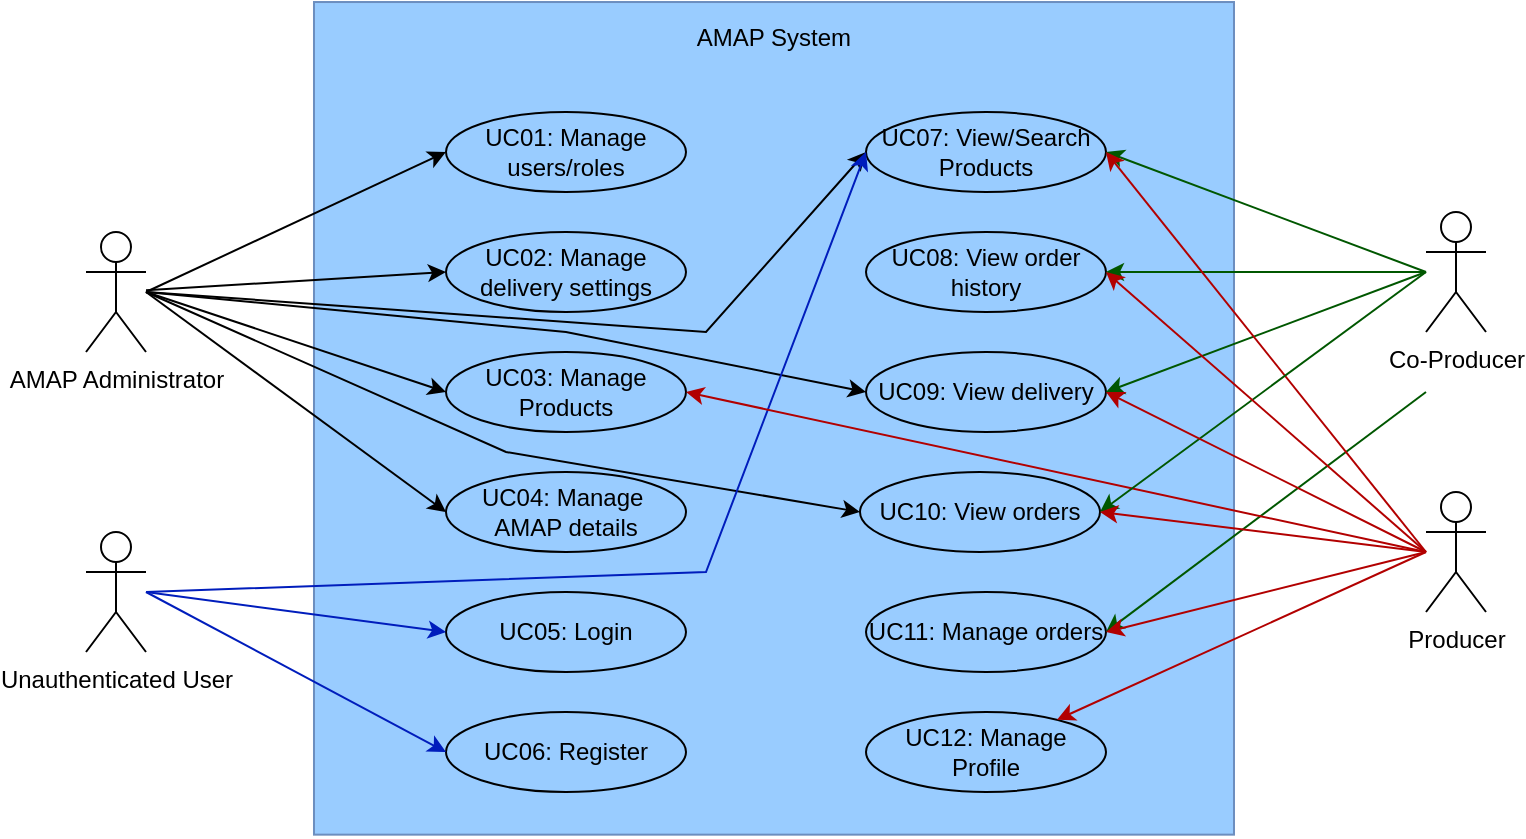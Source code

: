 <mxfile version="26.2.14">
  <diagram name="Página-1" id="rBQ_CbbVb8QP9xcqQQZE">
    <mxGraphModel dx="1232" dy="924" grid="1" gridSize="10" guides="1" tooltips="1" connect="1" arrows="1" fold="1" page="1" pageScale="1" pageWidth="827" pageHeight="1169" math="0" shadow="0">
      <root>
        <mxCell id="0" />
        <mxCell id="1" parent="0" />
        <mxCell id="sz54eD4O8fFrcGcqtVhL-6" value="" style="rounded=0;whiteSpace=wrap;html=1;rotation=90;fillColor=#99CCFF;strokeColor=#6c8ebf;" parent="1" vertex="1">
          <mxGeometry x="205.84" y="43.17" width="416.31" height="460" as="geometry" />
        </mxCell>
        <mxCell id="sz54eD4O8fFrcGcqtVhL-1" value="AMAP Administrator" style="shape=umlActor;verticalLabelPosition=bottom;verticalAlign=top;html=1;outlineConnect=0;" parent="1" vertex="1">
          <mxGeometry x="70" y="180" width="30" height="60" as="geometry" />
        </mxCell>
        <mxCell id="sz54eD4O8fFrcGcqtVhL-7" value="Co-Producer" style="shape=umlActor;verticalLabelPosition=bottom;verticalAlign=top;html=1;outlineConnect=0;" parent="1" vertex="1">
          <mxGeometry x="740" y="170" width="30" height="60" as="geometry" />
        </mxCell>
        <mxCell id="sz54eD4O8fFrcGcqtVhL-11" value="UC01: Manage users/roles" style="ellipse;whiteSpace=wrap;html=1;fillColor=none;" parent="1" vertex="1">
          <mxGeometry x="250" y="120" width="120" height="40" as="geometry" />
        </mxCell>
        <mxCell id="sz54eD4O8fFrcGcqtVhL-13" value="AMAP System" style="text;html=1;align=center;verticalAlign=middle;whiteSpace=wrap;rounded=0;" parent="1" vertex="1">
          <mxGeometry x="371" y="68.32" width="86" height="30" as="geometry" />
        </mxCell>
        <mxCell id="sz54eD4O8fFrcGcqtVhL-14" value="" style="endArrow=classic;html=1;rounded=0;entryX=0;entryY=0.5;entryDx=0;entryDy=0;" parent="1" target="sz54eD4O8fFrcGcqtVhL-11" edge="1">
          <mxGeometry width="50" height="50" relative="1" as="geometry">
            <mxPoint x="100" y="210" as="sourcePoint" />
            <mxPoint x="140" y="160" as="targetPoint" />
          </mxGeometry>
        </mxCell>
        <mxCell id="sz54eD4O8fFrcGcqtVhL-15" value="UC02: Manage delivery settings" style="ellipse;whiteSpace=wrap;html=1;fillColor=none;" parent="1" vertex="1">
          <mxGeometry x="250" y="180" width="120" height="40" as="geometry" />
        </mxCell>
        <mxCell id="sz54eD4O8fFrcGcqtVhL-16" value="" style="endArrow=classic;html=1;rounded=0;entryX=0;entryY=0.5;entryDx=0;entryDy=0;" parent="1" target="sz54eD4O8fFrcGcqtVhL-15" edge="1" source="sz54eD4O8fFrcGcqtVhL-1">
          <mxGeometry width="50" height="50" relative="1" as="geometry">
            <mxPoint x="100" y="260" as="sourcePoint" />
            <mxPoint x="150" y="130" as="targetPoint" />
          </mxGeometry>
        </mxCell>
        <mxCell id="sz54eD4O8fFrcGcqtVhL-19" value="UC03: Manage Products" style="ellipse;whiteSpace=wrap;html=1;fillColor=none;" parent="1" vertex="1">
          <mxGeometry x="250" y="240" width="120" height="40" as="geometry" />
        </mxCell>
        <mxCell id="sz54eD4O8fFrcGcqtVhL-20" value="" style="endArrow=classic;html=1;rounded=0;entryX=0;entryY=0.5;entryDx=0;entryDy=0;" parent="1" target="sz54eD4O8fFrcGcqtVhL-19" edge="1">
          <mxGeometry width="50" height="50" relative="1" as="geometry">
            <mxPoint x="100" y="210" as="sourcePoint" />
            <mxPoint x="260" y="270" as="targetPoint" />
          </mxGeometry>
        </mxCell>
        <mxCell id="sz54eD4O8fFrcGcqtVhL-21" value="UC10: View orders" style="ellipse;whiteSpace=wrap;html=1;fillColor=none;" parent="1" vertex="1">
          <mxGeometry x="457" y="300" width="120" height="40" as="geometry" />
        </mxCell>
        <mxCell id="sz54eD4O8fFrcGcqtVhL-22" value="UC04: Manage&amp;nbsp;&lt;div&gt;AMAP details&lt;/div&gt;" style="ellipse;whiteSpace=wrap;html=1;fillColor=none;" parent="1" vertex="1">
          <mxGeometry x="250" y="300" width="120" height="40" as="geometry" />
        </mxCell>
        <mxCell id="sz54eD4O8fFrcGcqtVhL-23" value="UC05: Login" style="ellipse;whiteSpace=wrap;html=1;fillColor=none;" parent="1" vertex="1">
          <mxGeometry x="250" y="360" width="120" height="40" as="geometry" />
        </mxCell>
        <mxCell id="sz54eD4O8fFrcGcqtVhL-24" value="UC06: Register" style="ellipse;whiteSpace=wrap;html=1;fillColor=none;" parent="1" vertex="1">
          <mxGeometry x="250" y="420" width="120" height="40" as="geometry" />
        </mxCell>
        <mxCell id="sz54eD4O8fFrcGcqtVhL-25" value="UC07: View/Search Products" style="ellipse;whiteSpace=wrap;html=1;fillColor=none;" parent="1" vertex="1">
          <mxGeometry x="460" y="120" width="120" height="40" as="geometry" />
        </mxCell>
        <mxCell id="sz54eD4O8fFrcGcqtVhL-27" value="" style="endArrow=classic;html=1;rounded=0;entryX=0;entryY=0.5;entryDx=0;entryDy=0;" parent="1" target="sz54eD4O8fFrcGcqtVhL-21" edge="1">
          <mxGeometry width="50" height="50" relative="1" as="geometry">
            <mxPoint x="100" y="210" as="sourcePoint" />
            <mxPoint x="260" y="330" as="targetPoint" />
            <Array as="points">
              <mxPoint x="280" y="290" />
            </Array>
          </mxGeometry>
        </mxCell>
        <mxCell id="sz54eD4O8fFrcGcqtVhL-28" value="" style="endArrow=classic;html=1;rounded=0;entryX=0;entryY=0.5;entryDx=0;entryDy=0;" parent="1" target="sz54eD4O8fFrcGcqtVhL-22" edge="1">
          <mxGeometry width="50" height="50" relative="1" as="geometry">
            <mxPoint x="100" y="210" as="sourcePoint" />
            <mxPoint x="260" y="390" as="targetPoint" />
          </mxGeometry>
        </mxCell>
        <mxCell id="sz54eD4O8fFrcGcqtVhL-30" value="UC08: View order history" style="ellipse;whiteSpace=wrap;html=1;fillColor=none;" parent="1" vertex="1">
          <mxGeometry x="460" y="180" width="120" height="40" as="geometry" />
        </mxCell>
        <mxCell id="sz54eD4O8fFrcGcqtVhL-31" value="UC09: View delivery" style="ellipse;whiteSpace=wrap;html=1;fillColor=none;" parent="1" vertex="1">
          <mxGeometry x="460" y="240" width="120" height="40" as="geometry" />
        </mxCell>
        <mxCell id="sz54eD4O8fFrcGcqtVhL-33" value="UC11: Manage orders" style="ellipse;whiteSpace=wrap;html=1;fillColor=none;" parent="1" vertex="1">
          <mxGeometry x="460" y="360" width="120" height="40" as="geometry" />
        </mxCell>
        <mxCell id="sz54eD4O8fFrcGcqtVhL-34" value="UC12: Manage Profile" style="ellipse;whiteSpace=wrap;html=1;fillColor=none;" parent="1" vertex="1">
          <mxGeometry x="460" y="420" width="120" height="40" as="geometry" />
        </mxCell>
        <mxCell id="sz54eD4O8fFrcGcqtVhL-36" value="" style="endArrow=classic;html=1;rounded=0;entryX=0;entryY=0.5;entryDx=0;entryDy=0;fillColor=#0050ef;strokeColor=#001DBC;" parent="1" target="sz54eD4O8fFrcGcqtVhL-23" edge="1">
          <mxGeometry width="50" height="50" relative="1" as="geometry">
            <mxPoint x="100" y="360" as="sourcePoint" />
            <mxPoint x="260" y="450" as="targetPoint" />
          </mxGeometry>
        </mxCell>
        <mxCell id="sz54eD4O8fFrcGcqtVhL-37" value="" style="endArrow=classic;html=1;rounded=0;entryX=0;entryY=0.5;entryDx=0;entryDy=0;fillColor=#0050ef;strokeColor=#001DBC;" parent="1" target="sz54eD4O8fFrcGcqtVhL-24" edge="1">
          <mxGeometry width="50" height="50" relative="1" as="geometry">
            <mxPoint x="100" y="360" as="sourcePoint" />
            <mxPoint x="260" y="510" as="targetPoint" />
          </mxGeometry>
        </mxCell>
        <mxCell id="sz54eD4O8fFrcGcqtVhL-38" value="" style="endArrow=classic;html=1;rounded=0;entryX=0;entryY=0.5;entryDx=0;entryDy=0;" parent="1" target="sz54eD4O8fFrcGcqtVhL-25" edge="1">
          <mxGeometry width="50" height="50" relative="1" as="geometry">
            <mxPoint x="100" y="210" as="sourcePoint" />
            <mxPoint x="260" y="270" as="targetPoint" />
            <Array as="points">
              <mxPoint x="380" y="230" />
            </Array>
          </mxGeometry>
        </mxCell>
        <mxCell id="sz54eD4O8fFrcGcqtVhL-39" value="" style="endArrow=classic;html=1;rounded=0;entryX=0;entryY=0.5;entryDx=0;entryDy=0;" parent="1" target="sz54eD4O8fFrcGcqtVhL-31" edge="1">
          <mxGeometry width="50" height="50" relative="1" as="geometry">
            <mxPoint x="100" y="210" as="sourcePoint" />
            <mxPoint x="470" y="150" as="targetPoint" />
            <Array as="points">
              <mxPoint x="310" y="230" />
            </Array>
          </mxGeometry>
        </mxCell>
        <mxCell id="sz54eD4O8fFrcGcqtVhL-40" value="" style="endArrow=classic;html=1;rounded=0;fillColor=#0050ef;strokeColor=#001DBC;" parent="1" edge="1">
          <mxGeometry width="50" height="50" relative="1" as="geometry">
            <mxPoint x="100" y="360" as="sourcePoint" />
            <mxPoint x="460" y="140" as="targetPoint" />
            <Array as="points">
              <mxPoint x="380" y="350" />
            </Array>
          </mxGeometry>
        </mxCell>
        <mxCell id="sz54eD4O8fFrcGcqtVhL-42" value="" style="endArrow=classic;html=1;rounded=0;entryX=1;entryY=0.5;entryDx=0;entryDy=0;fillColor=#008a00;strokeColor=#005700;" parent="1" target="sz54eD4O8fFrcGcqtVhL-25" edge="1">
          <mxGeometry width="50" height="50" relative="1" as="geometry">
            <mxPoint x="740" y="200" as="sourcePoint" />
            <mxPoint x="260" y="450" as="targetPoint" />
          </mxGeometry>
        </mxCell>
        <mxCell id="sz54eD4O8fFrcGcqtVhL-43" value="" style="endArrow=classic;html=1;rounded=0;entryX=1;entryY=0.5;entryDx=0;entryDy=0;fillColor=#008a00;strokeColor=#005700;" parent="1" target="sz54eD4O8fFrcGcqtVhL-33" edge="1">
          <mxGeometry width="50" height="50" relative="1" as="geometry">
            <mxPoint x="740" y="260" as="sourcePoint" />
            <mxPoint x="580" y="200" as="targetPoint" />
          </mxGeometry>
        </mxCell>
        <mxCell id="sz54eD4O8fFrcGcqtVhL-44" value="" style="endArrow=classic;html=1;rounded=0;entryX=1;entryY=0.5;entryDx=0;entryDy=0;fillColor=#008a00;strokeColor=#005700;" parent="1" target="sz54eD4O8fFrcGcqtVhL-30" edge="1" source="sz54eD4O8fFrcGcqtVhL-7">
          <mxGeometry width="50" height="50" relative="1" as="geometry">
            <mxPoint x="740" y="260" as="sourcePoint" />
            <mxPoint x="590" y="210" as="targetPoint" />
          </mxGeometry>
        </mxCell>
        <mxCell id="sz54eD4O8fFrcGcqtVhL-45" value="" style="endArrow=classic;html=1;rounded=0;entryX=1;entryY=0.5;entryDx=0;entryDy=0;fillColor=#008a00;strokeColor=#005700;" parent="1" target="sz54eD4O8fFrcGcqtVhL-31" edge="1">
          <mxGeometry width="50" height="50" relative="1" as="geometry">
            <mxPoint x="740" y="200" as="sourcePoint" />
            <mxPoint x="590" y="270" as="targetPoint" />
          </mxGeometry>
        </mxCell>
        <mxCell id="sz54eD4O8fFrcGcqtVhL-48" value="Unauthenticated User" style="shape=umlActor;verticalLabelPosition=bottom;verticalAlign=top;html=1;outlineConnect=0;" parent="1" vertex="1">
          <mxGeometry x="70" y="330" width="30" height="60" as="geometry" />
        </mxCell>
        <mxCell id="sz54eD4O8fFrcGcqtVhL-49" value="Producer" style="shape=umlActor;verticalLabelPosition=bottom;verticalAlign=top;html=1;outlineConnect=0;" parent="1" vertex="1">
          <mxGeometry x="740" y="310" width="30" height="60" as="geometry" />
        </mxCell>
        <mxCell id="sz54eD4O8fFrcGcqtVhL-50" value="" style="endArrow=classic;html=1;rounded=0;entryX=1;entryY=0.5;entryDx=0;entryDy=0;fillColor=#e51400;strokeColor=#B20000;" parent="1" target="sz54eD4O8fFrcGcqtVhL-25" edge="1">
          <mxGeometry width="50" height="50" relative="1" as="geometry">
            <mxPoint x="740" y="340" as="sourcePoint" />
            <mxPoint x="590" y="390" as="targetPoint" />
          </mxGeometry>
        </mxCell>
        <mxCell id="sz54eD4O8fFrcGcqtVhL-51" value="" style="endArrow=classic;html=1;rounded=0;fillColor=#e51400;strokeColor=#B20000;entryX=1;entryY=0.5;entryDx=0;entryDy=0;" parent="1" target="sz54eD4O8fFrcGcqtVhL-33" edge="1">
          <mxGeometry width="50" height="50" relative="1" as="geometry">
            <mxPoint x="740" y="340" as="sourcePoint" />
            <mxPoint x="650" y="410" as="targetPoint" />
          </mxGeometry>
        </mxCell>
        <mxCell id="sz54eD4O8fFrcGcqtVhL-52" value="" style="endArrow=classic;html=1;rounded=0;fillColor=#e51400;strokeColor=#B20000;" parent="1" target="sz54eD4O8fFrcGcqtVhL-34" edge="1">
          <mxGeometry width="50" height="50" relative="1" as="geometry">
            <mxPoint x="740" y="340" as="sourcePoint" />
            <mxPoint x="580" y="498" as="targetPoint" />
          </mxGeometry>
        </mxCell>
        <mxCell id="sz54eD4O8fFrcGcqtVhL-53" value="" style="endArrow=classic;html=1;rounded=0;fillColor=#e51400;strokeColor=#B20000;entryX=1;entryY=0.5;entryDx=0;entryDy=0;" parent="1" target="sz54eD4O8fFrcGcqtVhL-19" edge="1">
          <mxGeometry width="50" height="50" relative="1" as="geometry">
            <mxPoint x="740" y="340" as="sourcePoint" />
            <mxPoint x="590" y="508" as="targetPoint" />
            <Array as="points" />
          </mxGeometry>
        </mxCell>
        <mxCell id="sz54eD4O8fFrcGcqtVhL-54" value="" style="endArrow=classic;html=1;rounded=0;entryX=1;entryY=0.5;entryDx=0;entryDy=0;fillColor=#008a00;strokeColor=#005700;" parent="1" target="sz54eD4O8fFrcGcqtVhL-21" edge="1">
          <mxGeometry width="50" height="50" relative="1" as="geometry">
            <mxPoint x="740" y="200" as="sourcePoint" />
            <mxPoint x="590" y="210" as="targetPoint" />
            <Array as="points" />
          </mxGeometry>
        </mxCell>
        <mxCell id="sz54eD4O8fFrcGcqtVhL-55" value="" style="endArrow=classic;html=1;rounded=0;fillColor=#e51400;strokeColor=#B20000;entryX=1;entryY=0.5;entryDx=0;entryDy=0;" parent="1" target="sz54eD4O8fFrcGcqtVhL-21" edge="1">
          <mxGeometry width="50" height="50" relative="1" as="geometry">
            <mxPoint x="740" y="340" as="sourcePoint" />
            <mxPoint x="590" y="450" as="targetPoint" />
            <Array as="points" />
          </mxGeometry>
        </mxCell>
        <mxCell id="rFRzb5CQSqnmQ_wYucJr-1" value="" style="endArrow=classic;html=1;rounded=0;entryX=1;entryY=0.5;entryDx=0;entryDy=0;fillColor=#e51400;strokeColor=#B20000;" edge="1" parent="1" target="sz54eD4O8fFrcGcqtVhL-30">
          <mxGeometry width="50" height="50" relative="1" as="geometry">
            <mxPoint x="740" y="340" as="sourcePoint" />
            <mxPoint x="590" y="150" as="targetPoint" />
          </mxGeometry>
        </mxCell>
        <mxCell id="rFRzb5CQSqnmQ_wYucJr-2" value="" style="endArrow=classic;html=1;rounded=0;entryX=1;entryY=0.5;entryDx=0;entryDy=0;fillColor=#e51400;strokeColor=#B20000;" edge="1" parent="1" target="sz54eD4O8fFrcGcqtVhL-31">
          <mxGeometry width="50" height="50" relative="1" as="geometry">
            <mxPoint x="740" y="340" as="sourcePoint" />
            <mxPoint x="590" y="210" as="targetPoint" />
          </mxGeometry>
        </mxCell>
      </root>
    </mxGraphModel>
  </diagram>
</mxfile>
